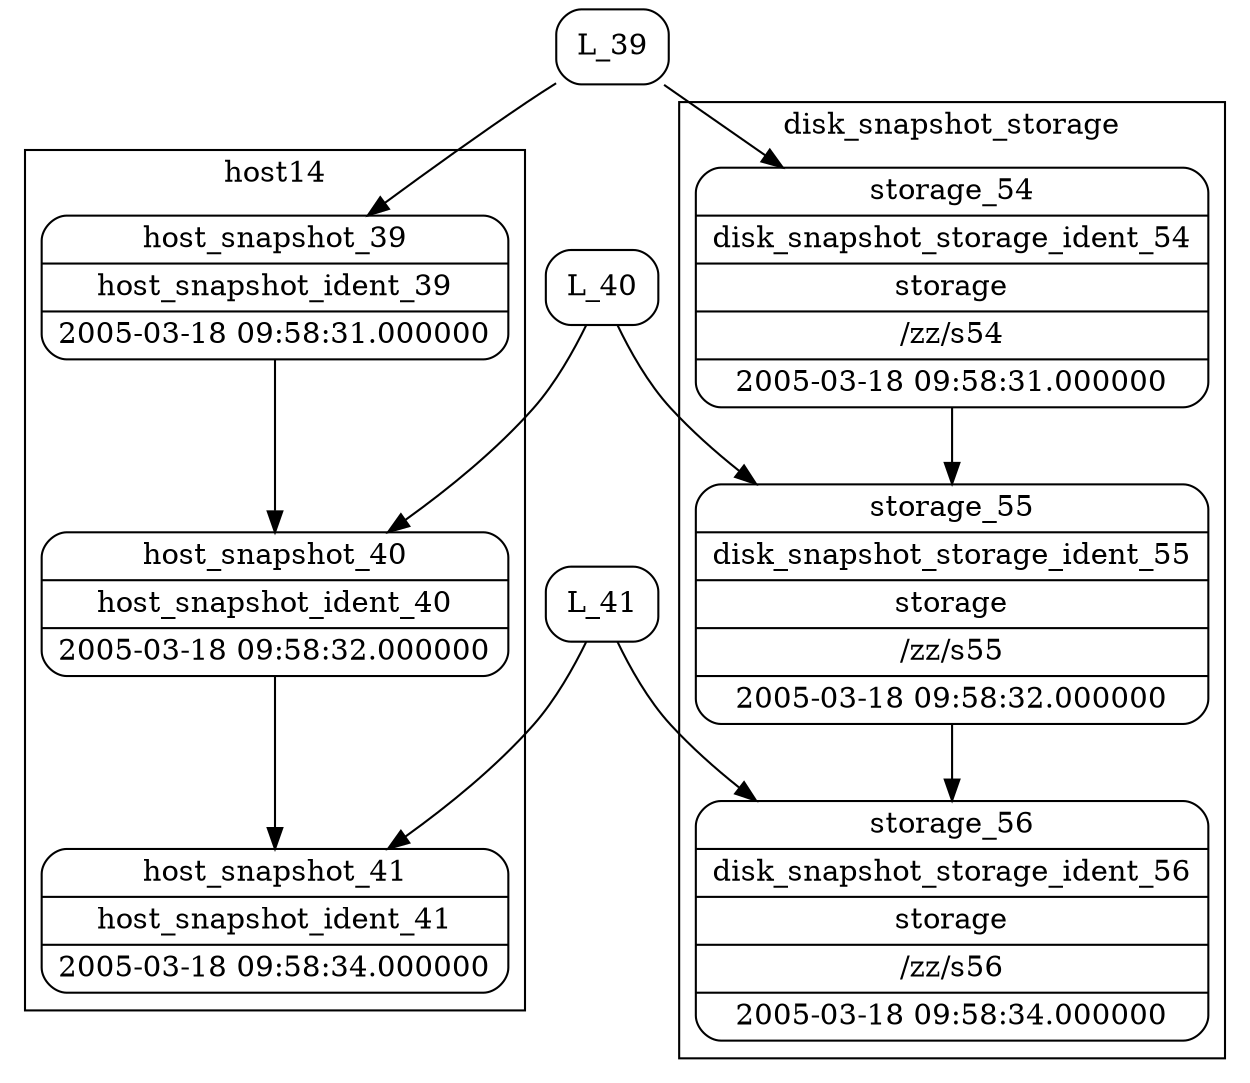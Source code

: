 digraph structs{
rankdir=TB
node[shape=record]
subgraph cluster_host14{
        label = "host14"
        node[shape=record]
        Host_snapshot_39 [label="{<f0> host_snapshot_39|<f1> host_snapshot_ident_39|<f2> 2005-03-18 09:58:31.000000}" shape=Mrecord];
Host_snapshot_40 [label="{<f0> host_snapshot_40|<f1> host_snapshot_ident_40|<f2> 2005-03-18 09:58:32.000000}" shape=Mrecord];
Host_snapshot_41 [label="{<f0> host_snapshot_41|<f1> host_snapshot_ident_41|<f2> 2005-03-18 09:58:34.000000}" shape=Mrecord];
Host_snapshot_39->Host_snapshot_40->Host_snapshot_41;
}
subgraph cluster_storage{
            label = "disk_snapshot_storage"
            node[shape=record]
            Storage_54 [label="{<f0> storage_54|<f1> disk_snapshot_storage_ident_54|<f2> storage|<f3> /zz/s54|<f4> 2005-03-18 09:58:31.000000}" shape=Mrecord];
Storage_55 [label="{<f0> storage_55|<f1> disk_snapshot_storage_ident_55|<f2> storage|<f3> /zz/s55|<f4> 2005-03-18 09:58:32.000000}" shape=Mrecord];
Storage_56 [label="{<f0> storage_56|<f1> disk_snapshot_storage_ident_56|<f2> storage|<f3> /zz/s56|<f4> 2005-03-18 09:58:34.000000}" shape=Mrecord];
Storage_54 -> Storage_55;Storage_55 -> Storage_56;}
Locator_40 [label="<f0> L_40" shape=Mrecord];
Locator_41 [label="<f0> L_41" shape=Mrecord];
Locator_39 [label="<f0> L_39" shape=Mrecord];
Locator_40 -> Host_snapshot_40;
Locator_41 -> Host_snapshot_41;
Locator_39 -> Host_snapshot_39;
Locator_39 -> Storage_54;
Locator_40 -> Storage_55;
Locator_41 -> Storage_56;
}
